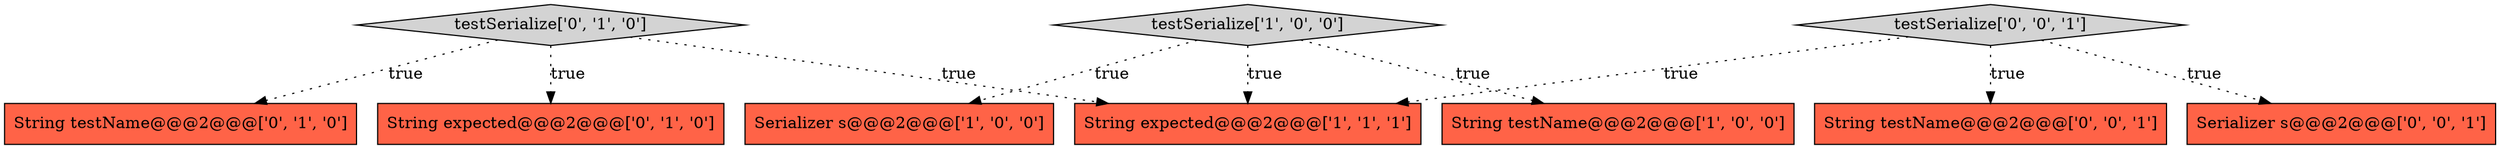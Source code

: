 digraph {
9 [style = filled, label = "testSerialize['0', '0', '1']", fillcolor = lightgray, shape = diamond image = "AAA0AAABBB3BBB"];
4 [style = filled, label = "testSerialize['0', '1', '0']", fillcolor = lightgray, shape = diamond image = "AAA0AAABBB2BBB"];
3 [style = filled, label = "String expected@@@2@@@['1', '1', '1']", fillcolor = tomato, shape = box image = "AAA0AAABBB1BBB"];
8 [style = filled, label = "String testName@@@2@@@['0', '0', '1']", fillcolor = tomato, shape = box image = "AAA0AAABBB3BBB"];
6 [style = filled, label = "String testName@@@2@@@['0', '1', '0']", fillcolor = tomato, shape = box image = "AAA0AAABBB2BBB"];
0 [style = filled, label = "String testName@@@2@@@['1', '0', '0']", fillcolor = tomato, shape = box image = "AAA0AAABBB1BBB"];
7 [style = filled, label = "Serializer s@@@2@@@['0', '0', '1']", fillcolor = tomato, shape = box image = "AAA0AAABBB3BBB"];
2 [style = filled, label = "Serializer s@@@2@@@['1', '0', '0']", fillcolor = tomato, shape = box image = "AAA0AAABBB1BBB"];
5 [style = filled, label = "String expected@@@2@@@['0', '1', '0']", fillcolor = tomato, shape = box image = "AAA0AAABBB2BBB"];
1 [style = filled, label = "testSerialize['1', '0', '0']", fillcolor = lightgray, shape = diamond image = "AAA0AAABBB1BBB"];
4->6 [style = dotted, label="true"];
4->5 [style = dotted, label="true"];
1->0 [style = dotted, label="true"];
4->3 [style = dotted, label="true"];
9->8 [style = dotted, label="true"];
9->7 [style = dotted, label="true"];
1->2 [style = dotted, label="true"];
9->3 [style = dotted, label="true"];
1->3 [style = dotted, label="true"];
}

